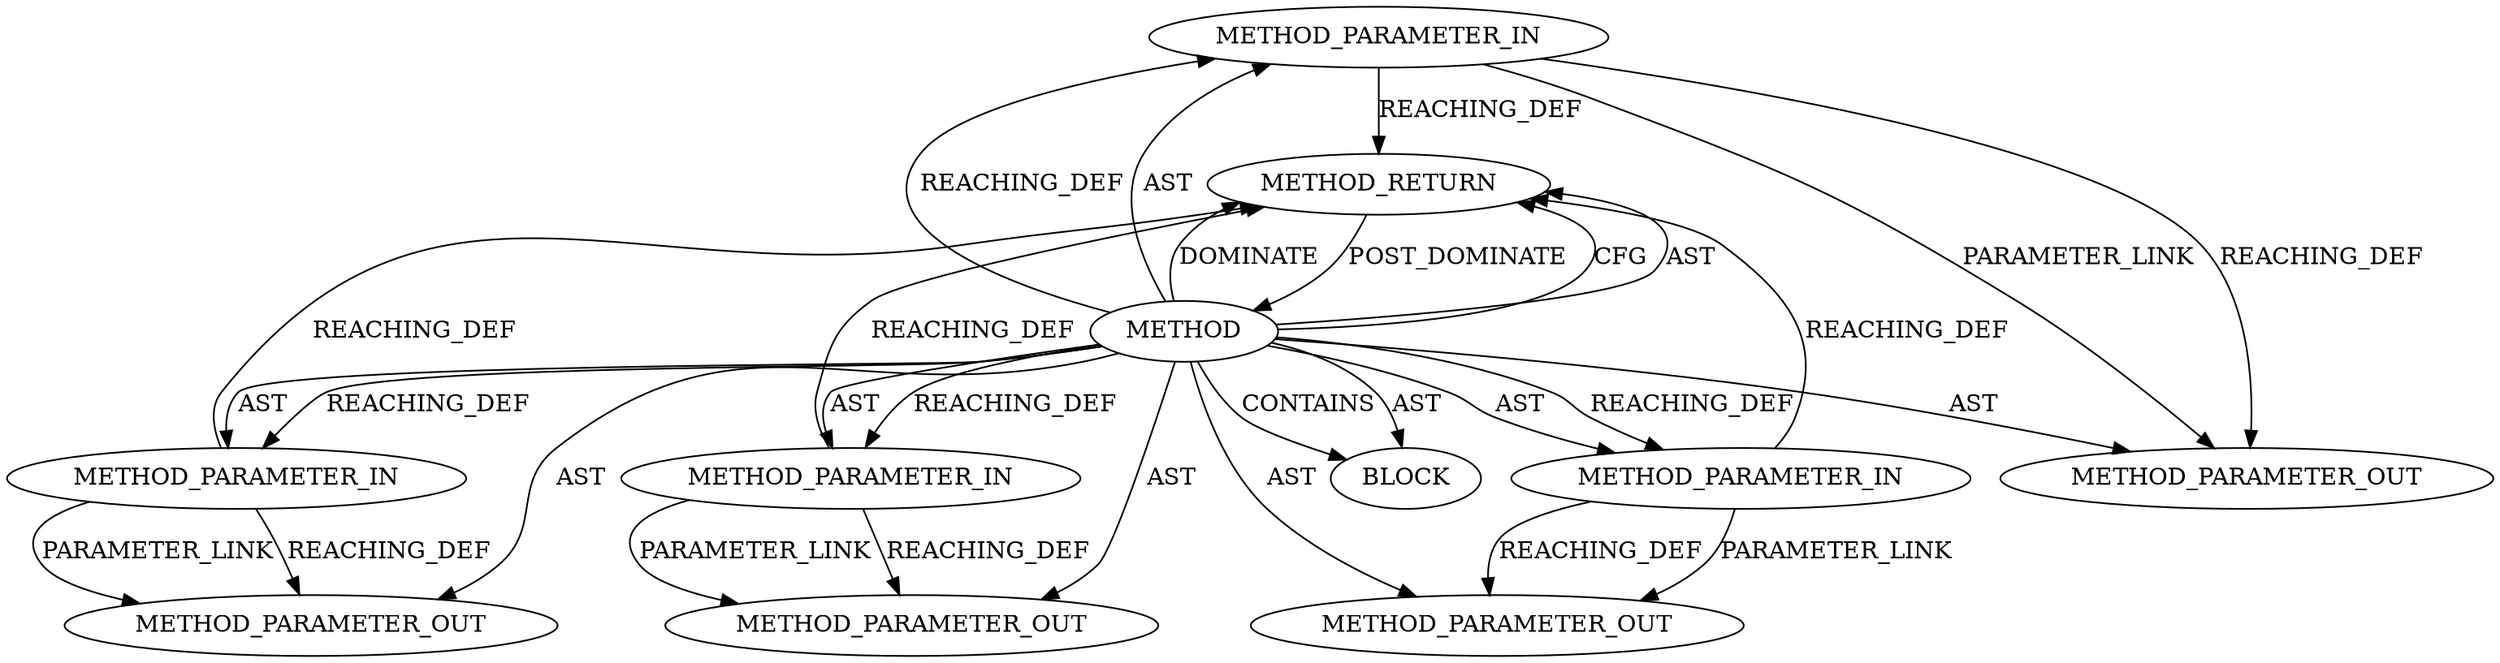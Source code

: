 digraph {
  12743 [label=METHOD_PARAMETER_IN ORDER=2 CODE="p2" IS_VARIADIC=false TYPE_FULL_NAME="ANY" EVALUATION_STRATEGY="BY_VALUE" INDEX=2 NAME="p2"]
  12741 [label=METHOD AST_PARENT_TYPE="NAMESPACE_BLOCK" AST_PARENT_FULL_NAME="<global>" ORDER=0 CODE="<empty>" FULL_NAME="ceph_decode_64_safe" IS_EXTERNAL=true FILENAME="<empty>" SIGNATURE="" NAME="ceph_decode_64_safe"]
  12747 [label=METHOD_RETURN ORDER=2 CODE="RET" TYPE_FULL_NAME="ANY" EVALUATION_STRATEGY="BY_VALUE"]
  12742 [label=METHOD_PARAMETER_IN ORDER=1 CODE="p1" IS_VARIADIC=false TYPE_FULL_NAME="ANY" EVALUATION_STRATEGY="BY_VALUE" INDEX=1 NAME="p1"]
  13522 [label=METHOD_PARAMETER_OUT ORDER=2 CODE="p2" IS_VARIADIC=false TYPE_FULL_NAME="ANY" EVALUATION_STRATEGY="BY_VALUE" INDEX=2 NAME="p2"]
  13524 [label=METHOD_PARAMETER_OUT ORDER=4 CODE="p4" IS_VARIADIC=false TYPE_FULL_NAME="ANY" EVALUATION_STRATEGY="BY_VALUE" INDEX=4 NAME="p4"]
  12744 [label=METHOD_PARAMETER_IN ORDER=3 CODE="p3" IS_VARIADIC=false TYPE_FULL_NAME="ANY" EVALUATION_STRATEGY="BY_VALUE" INDEX=3 NAME="p3"]
  13521 [label=METHOD_PARAMETER_OUT ORDER=1 CODE="p1" IS_VARIADIC=false TYPE_FULL_NAME="ANY" EVALUATION_STRATEGY="BY_VALUE" INDEX=1 NAME="p1"]
  12746 [label=BLOCK ORDER=1 ARGUMENT_INDEX=1 CODE="<empty>" TYPE_FULL_NAME="ANY"]
  13523 [label=METHOD_PARAMETER_OUT ORDER=3 CODE="p3" IS_VARIADIC=false TYPE_FULL_NAME="ANY" EVALUATION_STRATEGY="BY_VALUE" INDEX=3 NAME="p3"]
  12745 [label=METHOD_PARAMETER_IN ORDER=4 CODE="p4" IS_VARIADIC=false TYPE_FULL_NAME="ANY" EVALUATION_STRATEGY="BY_VALUE" INDEX=4 NAME="p4"]
  12741 -> 12744 [label=REACHING_DEF VARIABLE=""]
  12741 -> 12747 [label=CFG ]
  12744 -> 13523 [label=REACHING_DEF VARIABLE="p3"]
  12743 -> 13522 [label=PARAMETER_LINK ]
  12743 -> 12747 [label=REACHING_DEF VARIABLE="p2"]
  12741 -> 12745 [label=REACHING_DEF VARIABLE=""]
  12741 -> 13524 [label=AST ]
  12743 -> 13522 [label=REACHING_DEF VARIABLE="p2"]
  12745 -> 13524 [label=REACHING_DEF VARIABLE="p4"]
  12741 -> 13522 [label=AST ]
  12745 -> 13524 [label=PARAMETER_LINK ]
  12741 -> 13521 [label=AST ]
  12742 -> 13521 [label=PARAMETER_LINK ]
  12742 -> 12747 [label=REACHING_DEF VARIABLE="p1"]
  12741 -> 12742 [label=AST ]
  12741 -> 12745 [label=AST ]
  12744 -> 13523 [label=PARAMETER_LINK ]
  12747 -> 12741 [label=POST_DOMINATE ]
  12741 -> 12743 [label=AST ]
  12741 -> 12747 [label=AST ]
  12741 -> 12746 [label=CONTAINS ]
  12741 -> 12742 [label=REACHING_DEF VARIABLE=""]
  12742 -> 13521 [label=REACHING_DEF VARIABLE="p1"]
  12744 -> 12747 [label=REACHING_DEF VARIABLE="p3"]
  12745 -> 12747 [label=REACHING_DEF VARIABLE="p4"]
  12741 -> 13523 [label=AST ]
  12741 -> 12744 [label=AST ]
  12741 -> 12747 [label=DOMINATE ]
  12741 -> 12746 [label=AST ]
  12741 -> 12743 [label=REACHING_DEF VARIABLE=""]
}

